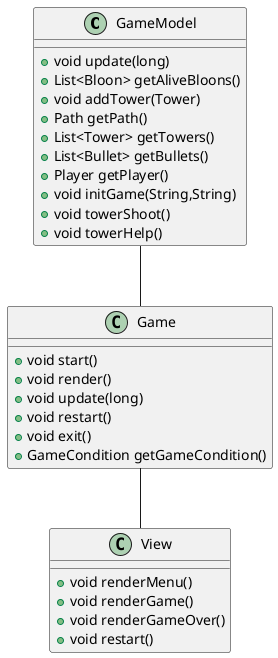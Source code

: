 @startuml
class GameModel {
+ void update(long)
+ List<Bloon> getAliveBloons()
+ void addTower(Tower)
+ Path getPath()
+ List<Tower> getTowers()
+ List<Bullet> getBullets()
+ Player getPlayer()
+ void initGame(String,String)
+ void towerShoot()
+ void towerHelp()
}

class View {
+ void renderMenu()
+ void renderGame()
+ void renderGameOver()
+ void restart()
}

class Game {
+ void start()
+ void render()
+ void update(long)
+ void restart()
+ void exit()
+ GameCondition getGameCondition()
}


View -up- Game
Game -up- GameModel
@enduml